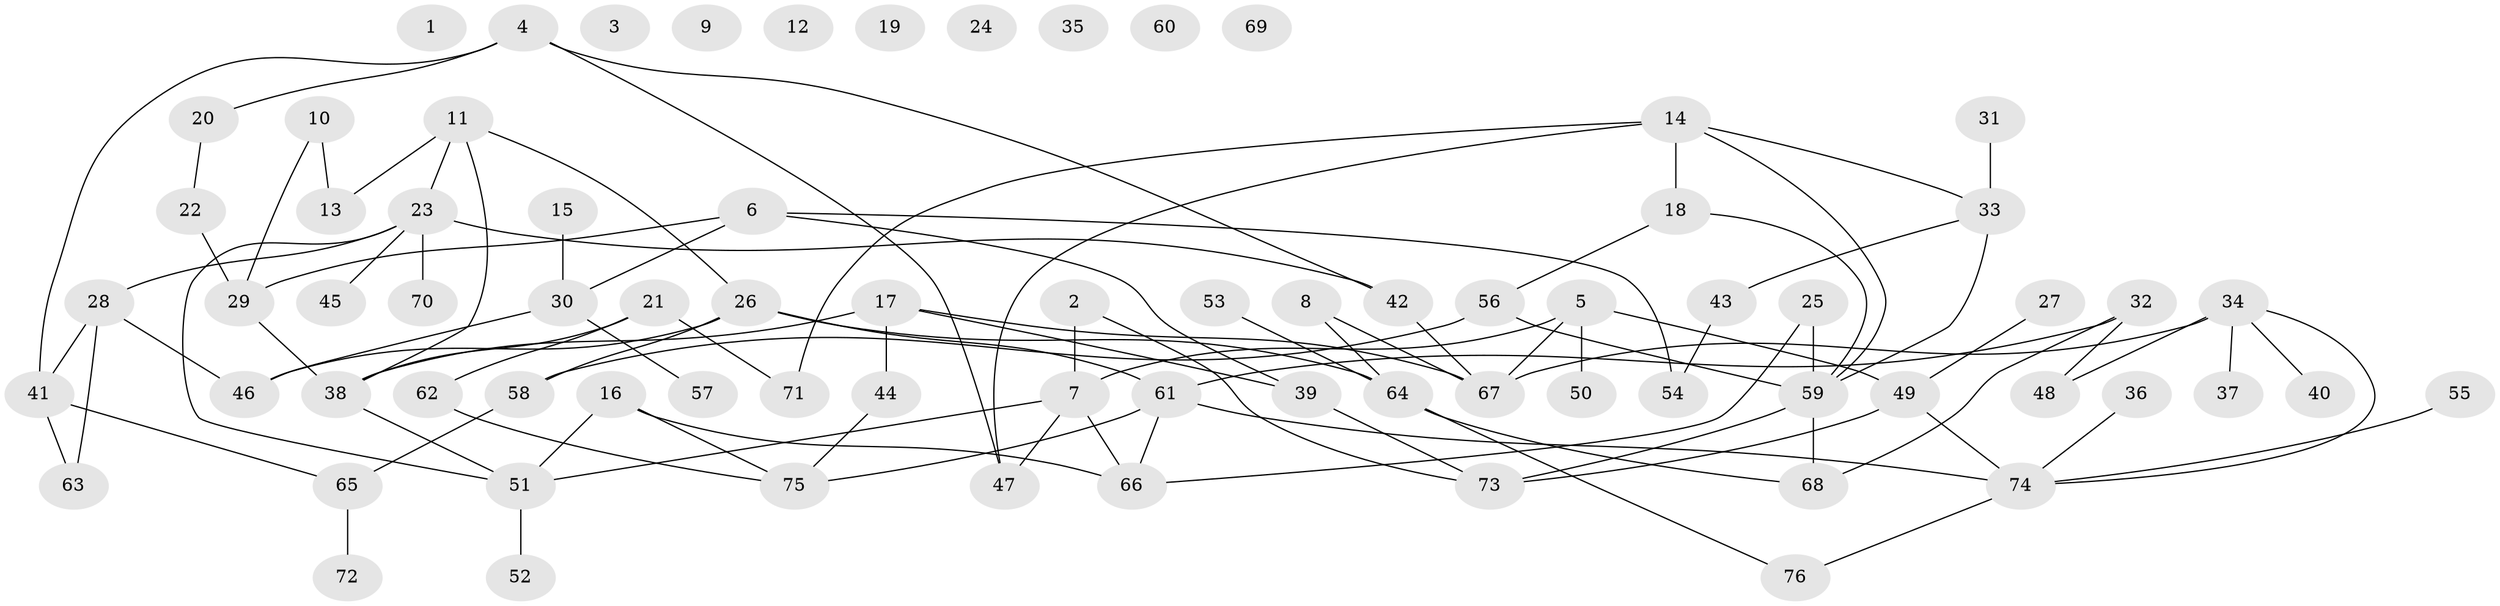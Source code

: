 // coarse degree distribution, {4: 0.17777777777777778, 2: 0.1111111111111111, 6: 0.1111111111111111, 3: 0.15555555555555556, 1: 0.26666666666666666, 7: 0.022222222222222223, 5: 0.13333333333333333, 8: 0.022222222222222223}
// Generated by graph-tools (version 1.1) at 2025/35/03/04/25 23:35:55]
// undirected, 76 vertices, 100 edges
graph export_dot {
  node [color=gray90,style=filled];
  1;
  2;
  3;
  4;
  5;
  6;
  7;
  8;
  9;
  10;
  11;
  12;
  13;
  14;
  15;
  16;
  17;
  18;
  19;
  20;
  21;
  22;
  23;
  24;
  25;
  26;
  27;
  28;
  29;
  30;
  31;
  32;
  33;
  34;
  35;
  36;
  37;
  38;
  39;
  40;
  41;
  42;
  43;
  44;
  45;
  46;
  47;
  48;
  49;
  50;
  51;
  52;
  53;
  54;
  55;
  56;
  57;
  58;
  59;
  60;
  61;
  62;
  63;
  64;
  65;
  66;
  67;
  68;
  69;
  70;
  71;
  72;
  73;
  74;
  75;
  76;
  2 -- 7;
  2 -- 73;
  4 -- 20;
  4 -- 41;
  4 -- 42;
  4 -- 47;
  5 -- 7;
  5 -- 49;
  5 -- 50;
  5 -- 67;
  6 -- 29;
  6 -- 30;
  6 -- 39;
  6 -- 54;
  7 -- 47;
  7 -- 51;
  7 -- 66;
  8 -- 64;
  8 -- 67;
  10 -- 13;
  10 -- 29;
  11 -- 13;
  11 -- 23;
  11 -- 26;
  11 -- 38;
  14 -- 18;
  14 -- 33;
  14 -- 47;
  14 -- 59;
  14 -- 71;
  15 -- 30;
  16 -- 51;
  16 -- 66;
  16 -- 75;
  17 -- 38;
  17 -- 39;
  17 -- 44;
  17 -- 67;
  18 -- 56;
  18 -- 59;
  20 -- 22;
  21 -- 38;
  21 -- 62;
  21 -- 71;
  22 -- 29;
  23 -- 28;
  23 -- 42;
  23 -- 45;
  23 -- 51;
  23 -- 70;
  25 -- 59;
  25 -- 66;
  26 -- 46;
  26 -- 58;
  26 -- 61;
  26 -- 64;
  27 -- 49;
  28 -- 41;
  28 -- 46;
  28 -- 63;
  29 -- 38;
  30 -- 46;
  30 -- 57;
  31 -- 33;
  32 -- 48;
  32 -- 61;
  32 -- 68;
  33 -- 43;
  33 -- 59;
  34 -- 37;
  34 -- 40;
  34 -- 48;
  34 -- 67;
  34 -- 74;
  36 -- 74;
  38 -- 51;
  39 -- 73;
  41 -- 63;
  41 -- 65;
  42 -- 67;
  43 -- 54;
  44 -- 75;
  49 -- 73;
  49 -- 74;
  51 -- 52;
  53 -- 64;
  55 -- 74;
  56 -- 58;
  56 -- 59;
  58 -- 65;
  59 -- 68;
  59 -- 73;
  61 -- 66;
  61 -- 74;
  61 -- 75;
  62 -- 75;
  64 -- 68;
  64 -- 76;
  65 -- 72;
  74 -- 76;
}
